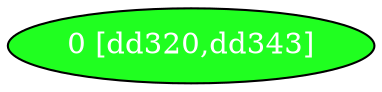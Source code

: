 diGraph libnss3{
	libnss3_0  [style=filled fillcolor="#20FF20" fontcolor="#ffffff" shape=oval label="0 [dd320,dd343]"]


}